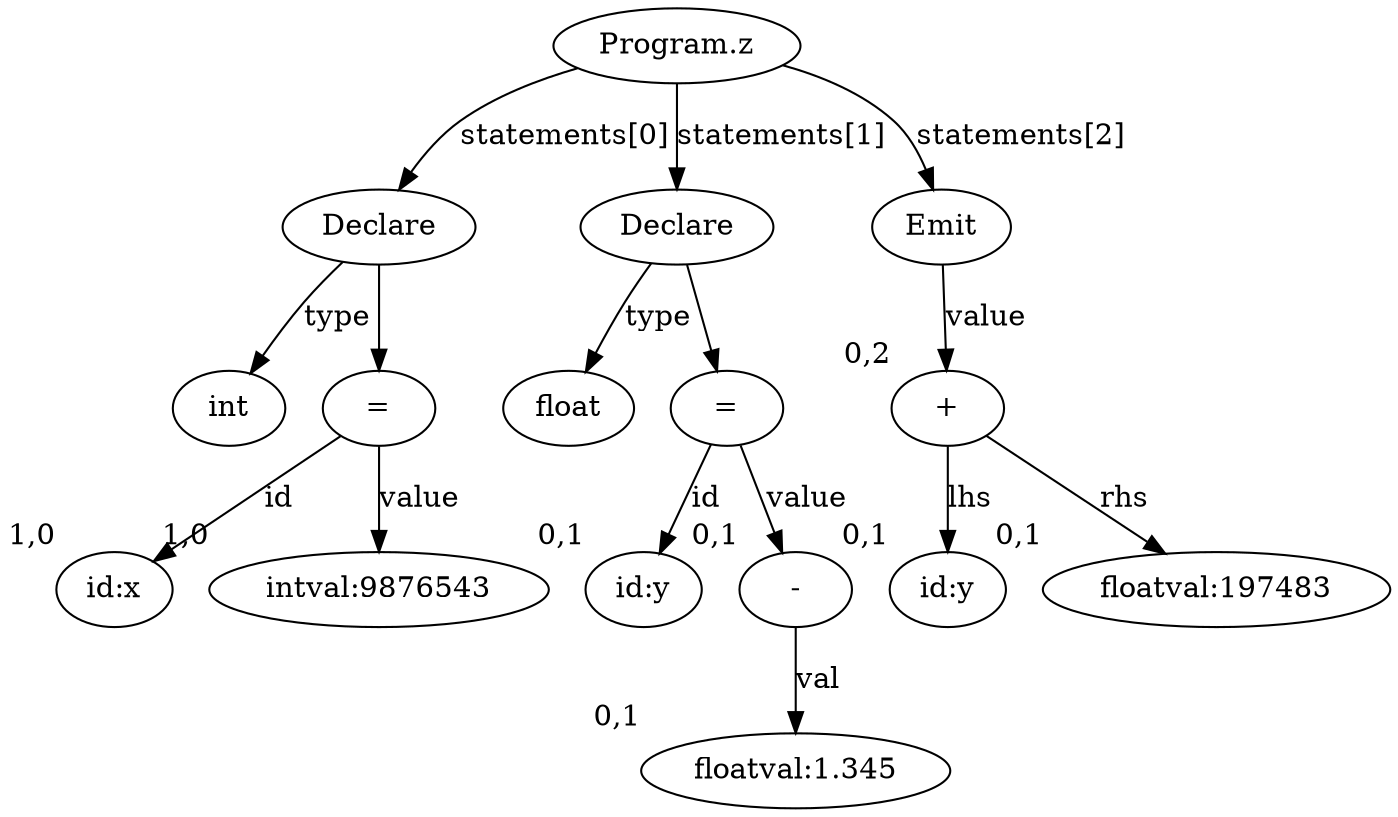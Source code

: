 digraph {
	Node0[label="Program.z"]
	Node1[label="Declare"]
Node0->Node1[label="statements[0]"]
	Node2[label="int"]
Node1->Node2[label="type"]
	Node3[label="="]
Node1->Node3[label=""]
	Node4[xlabel="1,0", forcelabels=true, label="id:x"]
Node3->Node4[label="id"]
	Node5[xlabel="1,0", forcelabels=true, label="intval:9876543"]
Node3->Node5[label="value"]
	Node6[label="Declare"]
Node0->Node6[label="statements[1]"]
	Node7[label="float"]
Node6->Node7[label="type"]
	Node8[label="="]
Node6->Node8[label=""]
	Node9[xlabel="0,1", forcelabels=true, label="id:y"]
Node8->Node9[label="id"]
	Node10[xlabel="0,1", forcelabels=true, label="-"]
Node8->Node10[label="value"]
	Node11[xlabel="0,1", forcelabels=true, label="floatval:1.345"]
Node10->Node11[label="val"]
	Node12[label="Emit"]
Node0->Node12[label="statements[2]"]
	Node13[xlabel="0,2", forcelabels=true, label="+"]
Node12->Node13[label="value"]
	Node14[xlabel="0,1", forcelabels=true, label="id:y"]
Node13->Node14[label="lhs"]
	Node15[xlabel="0,1", forcelabels=true, label="floatval:197483"]
Node13->Node15[label="rhs"]
}